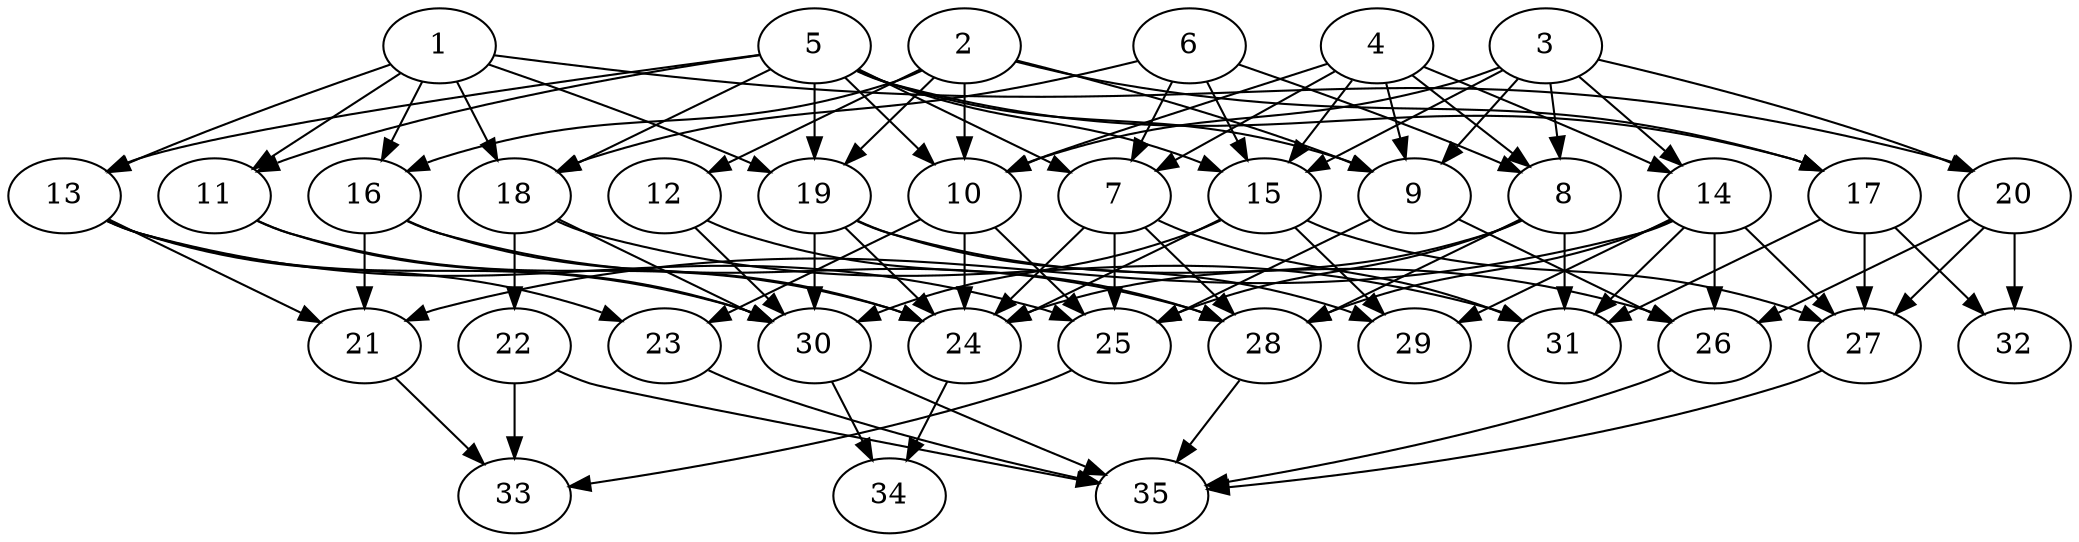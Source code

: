 // DAG automatically generated by daggen at Tue Aug  6 16:28:02 2019
// ./daggen --dot -n 35 --ccr 0.5 --fat 0.7 --regular 0.5 --density 0.6 --mindata 5242880 --maxdata 52428800 
digraph G {
  1 [size="12791808", alpha="0.10", expect_size="6395904"] 
  1 -> 11 [size ="6395904"]
  1 -> 13 [size ="6395904"]
  1 -> 16 [size ="6395904"]
  1 -> 18 [size ="6395904"]
  1 -> 19 [size ="6395904"]
  1 -> 20 [size ="6395904"]
  2 [size="99330048", alpha="0.00", expect_size="49665024"] 
  2 -> 9 [size ="49665024"]
  2 -> 10 [size ="49665024"]
  2 -> 12 [size ="49665024"]
  2 -> 16 [size ="49665024"]
  2 -> 17 [size ="49665024"]
  2 -> 19 [size ="49665024"]
  3 [size="84064256", alpha="0.13", expect_size="42032128"] 
  3 -> 8 [size ="42032128"]
  3 -> 9 [size ="42032128"]
  3 -> 10 [size ="42032128"]
  3 -> 14 [size ="42032128"]
  3 -> 15 [size ="42032128"]
  3 -> 20 [size ="42032128"]
  4 [size="59359232", alpha="0.08", expect_size="29679616"] 
  4 -> 7 [size ="29679616"]
  4 -> 8 [size ="29679616"]
  4 -> 9 [size ="29679616"]
  4 -> 10 [size ="29679616"]
  4 -> 14 [size ="29679616"]
  4 -> 15 [size ="29679616"]
  5 [size="81276928", alpha="0.16", expect_size="40638464"] 
  5 -> 7 [size ="40638464"]
  5 -> 9 [size ="40638464"]
  5 -> 10 [size ="40638464"]
  5 -> 11 [size ="40638464"]
  5 -> 13 [size ="40638464"]
  5 -> 15 [size ="40638464"]
  5 -> 17 [size ="40638464"]
  5 -> 18 [size ="40638464"]
  5 -> 19 [size ="40638464"]
  6 [size="17795072", alpha="0.16", expect_size="8897536"] 
  6 -> 7 [size ="8897536"]
  6 -> 8 [size ="8897536"]
  6 -> 15 [size ="8897536"]
  6 -> 18 [size ="8897536"]
  7 [size="48451584", alpha="0.19", expect_size="24225792"] 
  7 -> 24 [size ="24225792"]
  7 -> 25 [size ="24225792"]
  7 -> 28 [size ="24225792"]
  7 -> 31 [size ="24225792"]
  8 [size="18345984", alpha="0.03", expect_size="9172992"] 
  8 -> 24 [size ="9172992"]
  8 -> 25 [size ="9172992"]
  8 -> 28 [size ="9172992"]
  8 -> 31 [size ="9172992"]
  9 [size="50704384", alpha="0.05", expect_size="25352192"] 
  9 -> 25 [size ="25352192"]
  9 -> 26 [size ="25352192"]
  10 [size="55238656", alpha="0.16", expect_size="27619328"] 
  10 -> 23 [size ="27619328"]
  10 -> 24 [size ="27619328"]
  10 -> 25 [size ="27619328"]
  11 [size="38676480", alpha="0.16", expect_size="19338240"] 
  11 -> 24 [size ="19338240"]
  11 -> 30 [size ="19338240"]
  12 [size="87676928", alpha="0.06", expect_size="43838464"] 
  12 -> 28 [size ="43838464"]
  12 -> 30 [size ="43838464"]
  13 [size="89393152", alpha="0.02", expect_size="44696576"] 
  13 -> 21 [size ="44696576"]
  13 -> 23 [size ="44696576"]
  13 -> 25 [size ="44696576"]
  13 -> 30 [size ="44696576"]
  14 [size="57174016", alpha="0.19", expect_size="28587008"] 
  14 -> 21 [size ="28587008"]
  14 -> 26 [size ="28587008"]
  14 -> 27 [size ="28587008"]
  14 -> 28 [size ="28587008"]
  14 -> 29 [size ="28587008"]
  14 -> 31 [size ="28587008"]
  15 [size="93839360", alpha="0.12", expect_size="46919680"] 
  15 -> 24 [size ="46919680"]
  15 -> 27 [size ="46919680"]
  15 -> 29 [size ="46919680"]
  15 -> 30 [size ="46919680"]
  16 [size="74240000", alpha="0.05", expect_size="37120000"] 
  16 -> 21 [size ="37120000"]
  16 -> 24 [size ="37120000"]
  16 -> 28 [size ="37120000"]
  17 [size="56795136", alpha="0.02", expect_size="28397568"] 
  17 -> 27 [size ="28397568"]
  17 -> 31 [size ="28397568"]
  17 -> 32 [size ="28397568"]
  18 [size="50941952", alpha="0.00", expect_size="25470976"] 
  18 -> 22 [size ="25470976"]
  18 -> 30 [size ="25470976"]
  18 -> 31 [size ="25470976"]
  19 [size="67219456", alpha="0.03", expect_size="33609728"] 
  19 -> 24 [size ="33609728"]
  19 -> 26 [size ="33609728"]
  19 -> 29 [size ="33609728"]
  19 -> 30 [size ="33609728"]
  20 [size="89153536", alpha="0.01", expect_size="44576768"] 
  20 -> 26 [size ="44576768"]
  20 -> 27 [size ="44576768"]
  20 -> 32 [size ="44576768"]
  21 [size="70576128", alpha="0.19", expect_size="35288064"] 
  21 -> 33 [size ="35288064"]
  22 [size="49944576", alpha="0.16", expect_size="24972288"] 
  22 -> 33 [size ="24972288"]
  22 -> 35 [size ="24972288"]
  23 [size="79704064", alpha="0.09", expect_size="39852032"] 
  23 -> 35 [size ="39852032"]
  24 [size="91428864", alpha="0.11", expect_size="45714432"] 
  24 -> 34 [size ="45714432"]
  25 [size="86333440", alpha="0.09", expect_size="43166720"] 
  25 -> 33 [size ="43166720"]
  26 [size="47278080", alpha="0.09", expect_size="23639040"] 
  26 -> 35 [size ="23639040"]
  27 [size="70979584", alpha="0.16", expect_size="35489792"] 
  27 -> 35 [size ="35489792"]
  28 [size="81233920", alpha="0.05", expect_size="40616960"] 
  28 -> 35 [size ="40616960"]
  29 [size="82630656", alpha="0.03", expect_size="41315328"] 
  30 [size="98504704", alpha="0.10", expect_size="49252352"] 
  30 -> 34 [size ="49252352"]
  30 -> 35 [size ="49252352"]
  31 [size="103129088", alpha="0.03", expect_size="51564544"] 
  32 [size="98813952", alpha="0.13", expect_size="49406976"] 
  33 [size="80031744", alpha="0.19", expect_size="40015872"] 
  34 [size="25989120", alpha="0.15", expect_size="12994560"] 
  35 [size="79933440", alpha="0.09", expect_size="39966720"] 
}

